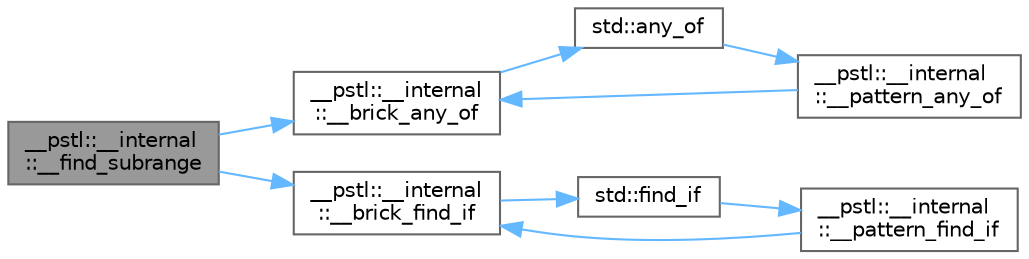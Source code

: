 digraph "__pstl::__internal::__find_subrange"
{
 // LATEX_PDF_SIZE
  bgcolor="transparent";
  edge [fontname=Helvetica,fontsize=10,labelfontname=Helvetica,labelfontsize=10];
  node [fontname=Helvetica,fontsize=10,shape=box,height=0.2,width=0.4];
  rankdir="LR";
  Node1 [id="Node000001",label="__pstl::__internal\l::__find_subrange",height=0.2,width=0.4,color="gray40", fillcolor="grey60", style="filled", fontcolor="black",tooltip=" "];
  Node1 -> Node2 [id="edge9_Node000001_Node000002",color="steelblue1",style="solid",tooltip=" "];
  Node2 [id="Node000002",label="__pstl::__internal\l::__brick_any_of",height=0.2,width=0.4,color="grey40", fillcolor="white", style="filled",URL="$namespace____pstl_1_1____internal.html#a70dd7a72263c0d3f533749756766d752",tooltip=" "];
  Node2 -> Node3 [id="edge10_Node000002_Node000003",color="steelblue1",style="solid",tooltip=" "];
  Node3 [id="Node000003",label="std::any_of",height=0.2,width=0.4,color="grey40", fillcolor="white", style="filled",URL="$namespacestd.html#a9dc98b4fd1f056dcea526d7b9b90ba7f",tooltip=" "];
  Node3 -> Node4 [id="edge11_Node000003_Node000004",color="steelblue1",style="solid",tooltip=" "];
  Node4 [id="Node000004",label="__pstl::__internal\l::__pattern_any_of",height=0.2,width=0.4,color="grey40", fillcolor="white", style="filled",URL="$namespace____pstl_1_1____internal.html#abab9a13bd7c30a7e4c10aafb238323dd",tooltip=" "];
  Node4 -> Node2 [id="edge12_Node000004_Node000002",color="steelblue1",style="solid",tooltip=" "];
  Node1 -> Node5 [id="edge13_Node000001_Node000005",color="steelblue1",style="solid",tooltip=" "];
  Node5 [id="Node000005",label="__pstl::__internal\l::__brick_find_if",height=0.2,width=0.4,color="grey40", fillcolor="white", style="filled",URL="$namespace____pstl_1_1____internal.html#ac7d9945ca6e956c4953efb2594b3f761",tooltip=" "];
  Node5 -> Node6 [id="edge14_Node000005_Node000006",color="steelblue1",style="solid",tooltip=" "];
  Node6 [id="Node000006",label="std::find_if",height=0.2,width=0.4,color="grey40", fillcolor="white", style="filled",URL="$namespacestd.html#a12540b98a8b3f5862173e50b92f1de81",tooltip=" "];
  Node6 -> Node7 [id="edge15_Node000006_Node000007",color="steelblue1",style="solid",tooltip=" "];
  Node7 [id="Node000007",label="__pstl::__internal\l::__pattern_find_if",height=0.2,width=0.4,color="grey40", fillcolor="white", style="filled",URL="$namespace____pstl_1_1____internal.html#a048b6c9be4b418a089e7e1de87722139",tooltip=" "];
  Node7 -> Node5 [id="edge16_Node000007_Node000005",color="steelblue1",style="solid",tooltip=" "];
}
